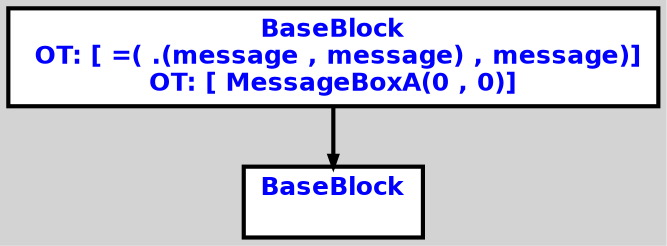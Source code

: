 digraph G {
ordering=out;
ranksep=.4;
bgcolor="lightgrey";  node [shape=box, fixedsize=false, fontsize=12, fontname="Helvetica-bold", fontcolor="blue"
width=.25, height=.25, color="black", fillcolor="white", style="filled, solid, bold"];

edge [arrowsize=.5, color="black", style="bold"]    n000011831EEA28A0 [label="BaseBlock\n OT: [ =( .(message , message) , message)]
OT: [ MessageBoxA(0 , 0)]
"]
    n000011831EEA2900 [label="BaseBlock\n "]
    n000011831EEA28A0 -> n000011831EEA2900
}
